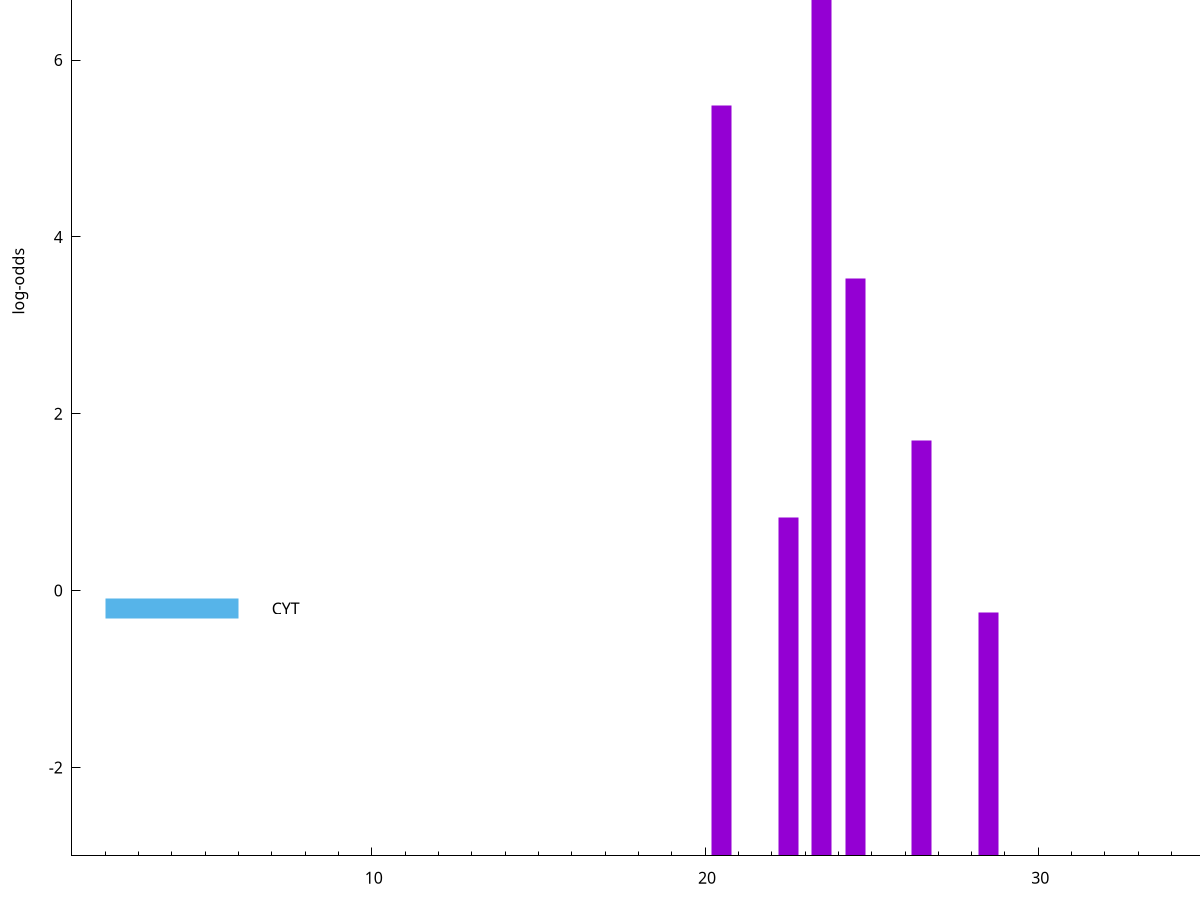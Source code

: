 set title "LipoP predictions for SRR3987126.gff"
set size 2., 1.4
set xrange [1:70] 
set mxtics 10
set yrange [-3:10]
set y2range [0:13]
set ylabel "log-odds"
set term postscript eps color solid "Helvetica" 30
set output "SRR3987126.gff71.eps"
set arrow from 2,8.55121 to 6,8.55121 nohead lt 1 lw 20
set label "SpI" at 7,8.55121
set arrow from 2,-0.200913 to 6,-0.200913 nohead lt 3 lw 20
set label "CYT" at 7,-0.200913
set arrow from 2,8.55121 to 6,8.55121 nohead lt 1 lw 20
set label "SpI" at 7,8.55121
# NOTE: The scores below are the log-odds scores with the threshold
# NOTE: subtracted (a hack to make gnuplot make the histogram all
# NOTE: look nice).
plot "-" axes x1y2 title "" with impulses lt 1 lw 20
23.500000 11.288530
20.500000 8.488710
24.500000 6.525620
26.500000 4.695740
22.500000 3.826881
28.500000 2.754384
e
exit
